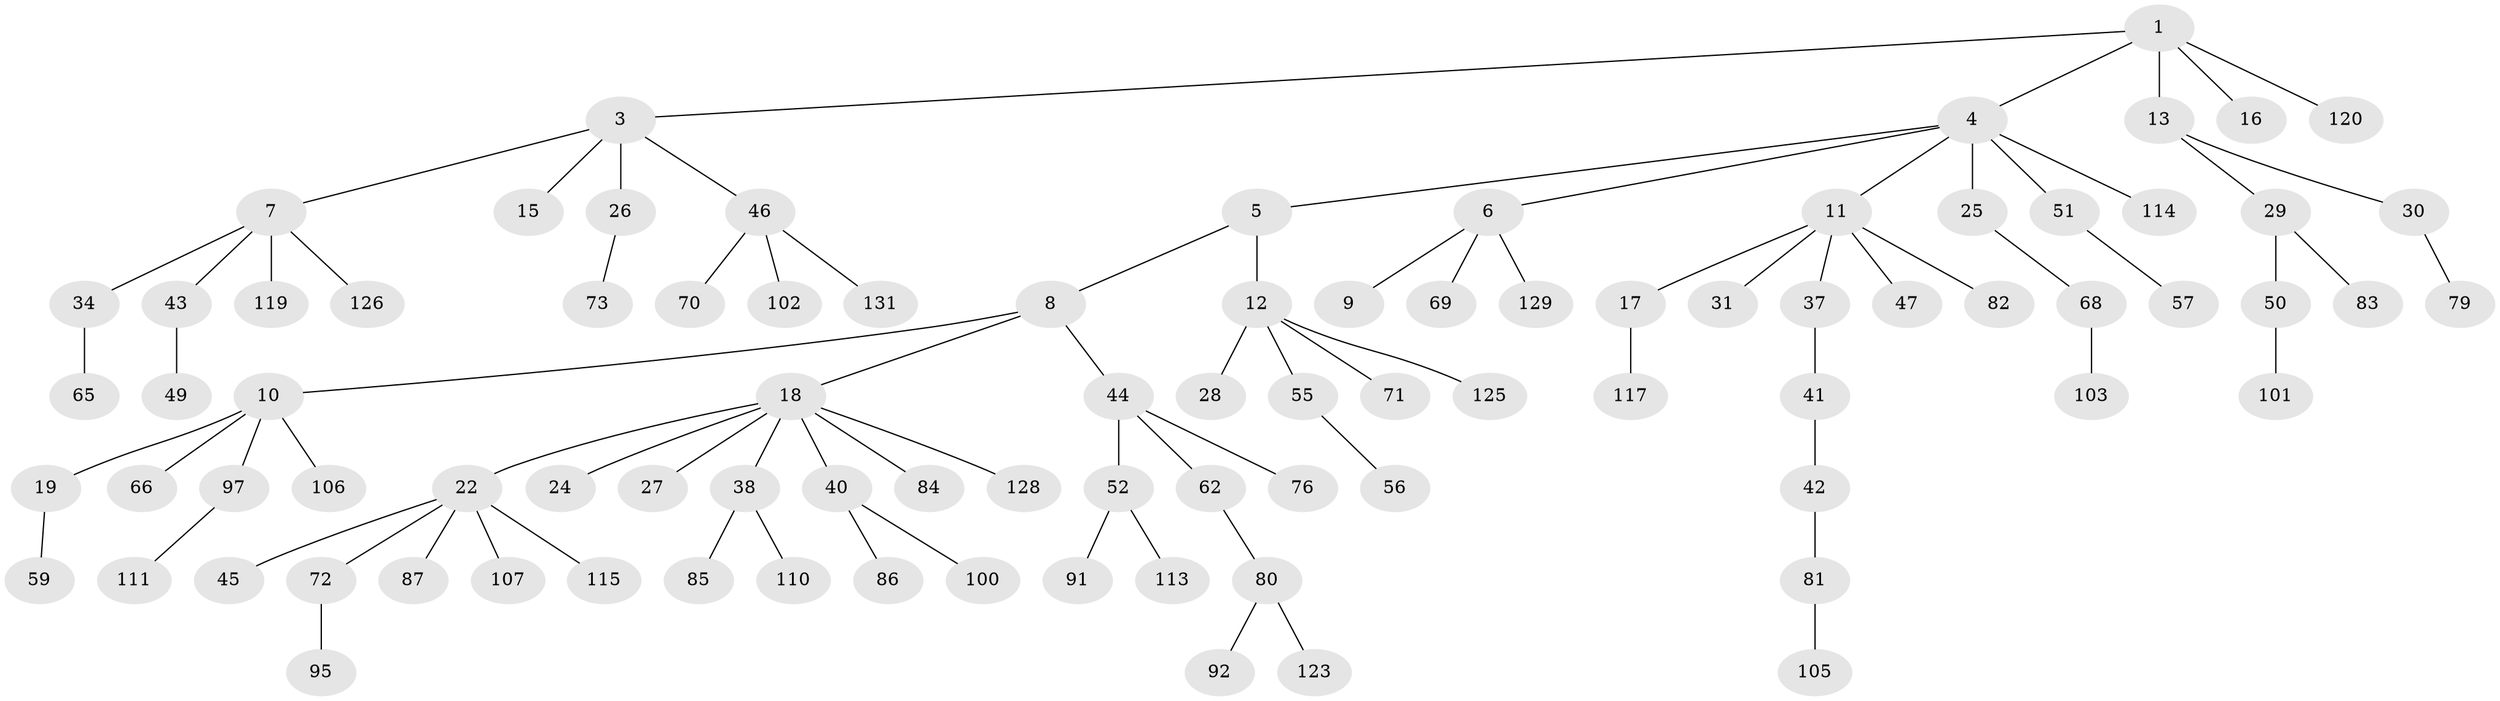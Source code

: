 // original degree distribution, {5: 0.05223880597014925, 2: 0.2835820895522388, 6: 0.022388059701492536, 3: 0.13432835820895522, 4: 0.03731343283582089, 1: 0.4701492537313433}
// Generated by graph-tools (version 1.1) at 2025/11/02/27/25 16:11:25]
// undirected, 89 vertices, 88 edges
graph export_dot {
graph [start="1"]
  node [color=gray90,style=filled];
  1 [super="+2"];
  3 [super="+21"];
  4 [super="+14"];
  5;
  6 [super="+77"];
  7 [super="+32"];
  8 [super="+133"];
  9 [super="+23"];
  10 [super="+60"];
  11 [super="+74"];
  12 [super="+67"];
  13 [super="+134"];
  15 [super="+33"];
  16;
  17 [super="+64"];
  18 [super="+20"];
  19 [super="+36"];
  22 [super="+99"];
  24;
  25;
  26 [super="+35"];
  27;
  28;
  29 [super="+104"];
  30 [super="+39"];
  31;
  34;
  37 [super="+124"];
  38 [super="+78"];
  40 [super="+122"];
  41;
  42 [super="+132"];
  43 [super="+118"];
  44 [super="+48"];
  45 [super="+58"];
  46 [super="+53"];
  47 [super="+130"];
  49 [super="+89"];
  50;
  51 [super="+63"];
  52 [super="+54"];
  55;
  56;
  57;
  59 [super="+61"];
  62 [super="+98"];
  65 [super="+93"];
  66;
  68 [super="+88"];
  69;
  70;
  71;
  72 [super="+75"];
  73;
  76;
  79;
  80 [super="+121"];
  81;
  82;
  83 [super="+108"];
  84 [super="+116"];
  85 [super="+94"];
  86 [super="+90"];
  87;
  91 [super="+96"];
  92 [super="+109"];
  95;
  97;
  100;
  101;
  102;
  103;
  105 [super="+127"];
  106;
  107 [super="+112"];
  110;
  111;
  113;
  114;
  115;
  117;
  119;
  120;
  123;
  125;
  126;
  128;
  129;
  131;
  1 -- 4;
  1 -- 13;
  1 -- 16;
  1 -- 120;
  1 -- 3;
  3 -- 7;
  3 -- 15;
  3 -- 26;
  3 -- 46;
  4 -- 5;
  4 -- 6;
  4 -- 11;
  4 -- 25;
  4 -- 114;
  4 -- 51;
  5 -- 8;
  5 -- 12;
  6 -- 9;
  6 -- 69;
  6 -- 129;
  7 -- 43;
  7 -- 119;
  7 -- 126;
  7 -- 34;
  8 -- 10;
  8 -- 18;
  8 -- 44;
  10 -- 19;
  10 -- 66;
  10 -- 106;
  10 -- 97;
  11 -- 17;
  11 -- 31;
  11 -- 37;
  11 -- 47;
  11 -- 82;
  12 -- 28;
  12 -- 55;
  12 -- 125;
  12 -- 71;
  13 -- 29;
  13 -- 30;
  17 -- 117;
  18 -- 24;
  18 -- 27;
  18 -- 38;
  18 -- 128;
  18 -- 40;
  18 -- 84;
  18 -- 22;
  19 -- 59;
  22 -- 45;
  22 -- 72;
  22 -- 87;
  22 -- 107;
  22 -- 115;
  25 -- 68;
  26 -- 73;
  29 -- 50;
  29 -- 83;
  30 -- 79;
  34 -- 65;
  37 -- 41;
  38 -- 85;
  38 -- 110;
  40 -- 86;
  40 -- 100;
  41 -- 42;
  42 -- 81;
  43 -- 49;
  44 -- 62;
  44 -- 52;
  44 -- 76;
  46 -- 102;
  46 -- 70;
  46 -- 131;
  50 -- 101;
  51 -- 57;
  52 -- 113;
  52 -- 91;
  55 -- 56;
  62 -- 80;
  68 -- 103;
  72 -- 95;
  80 -- 92;
  80 -- 123;
  81 -- 105;
  97 -- 111;
}
